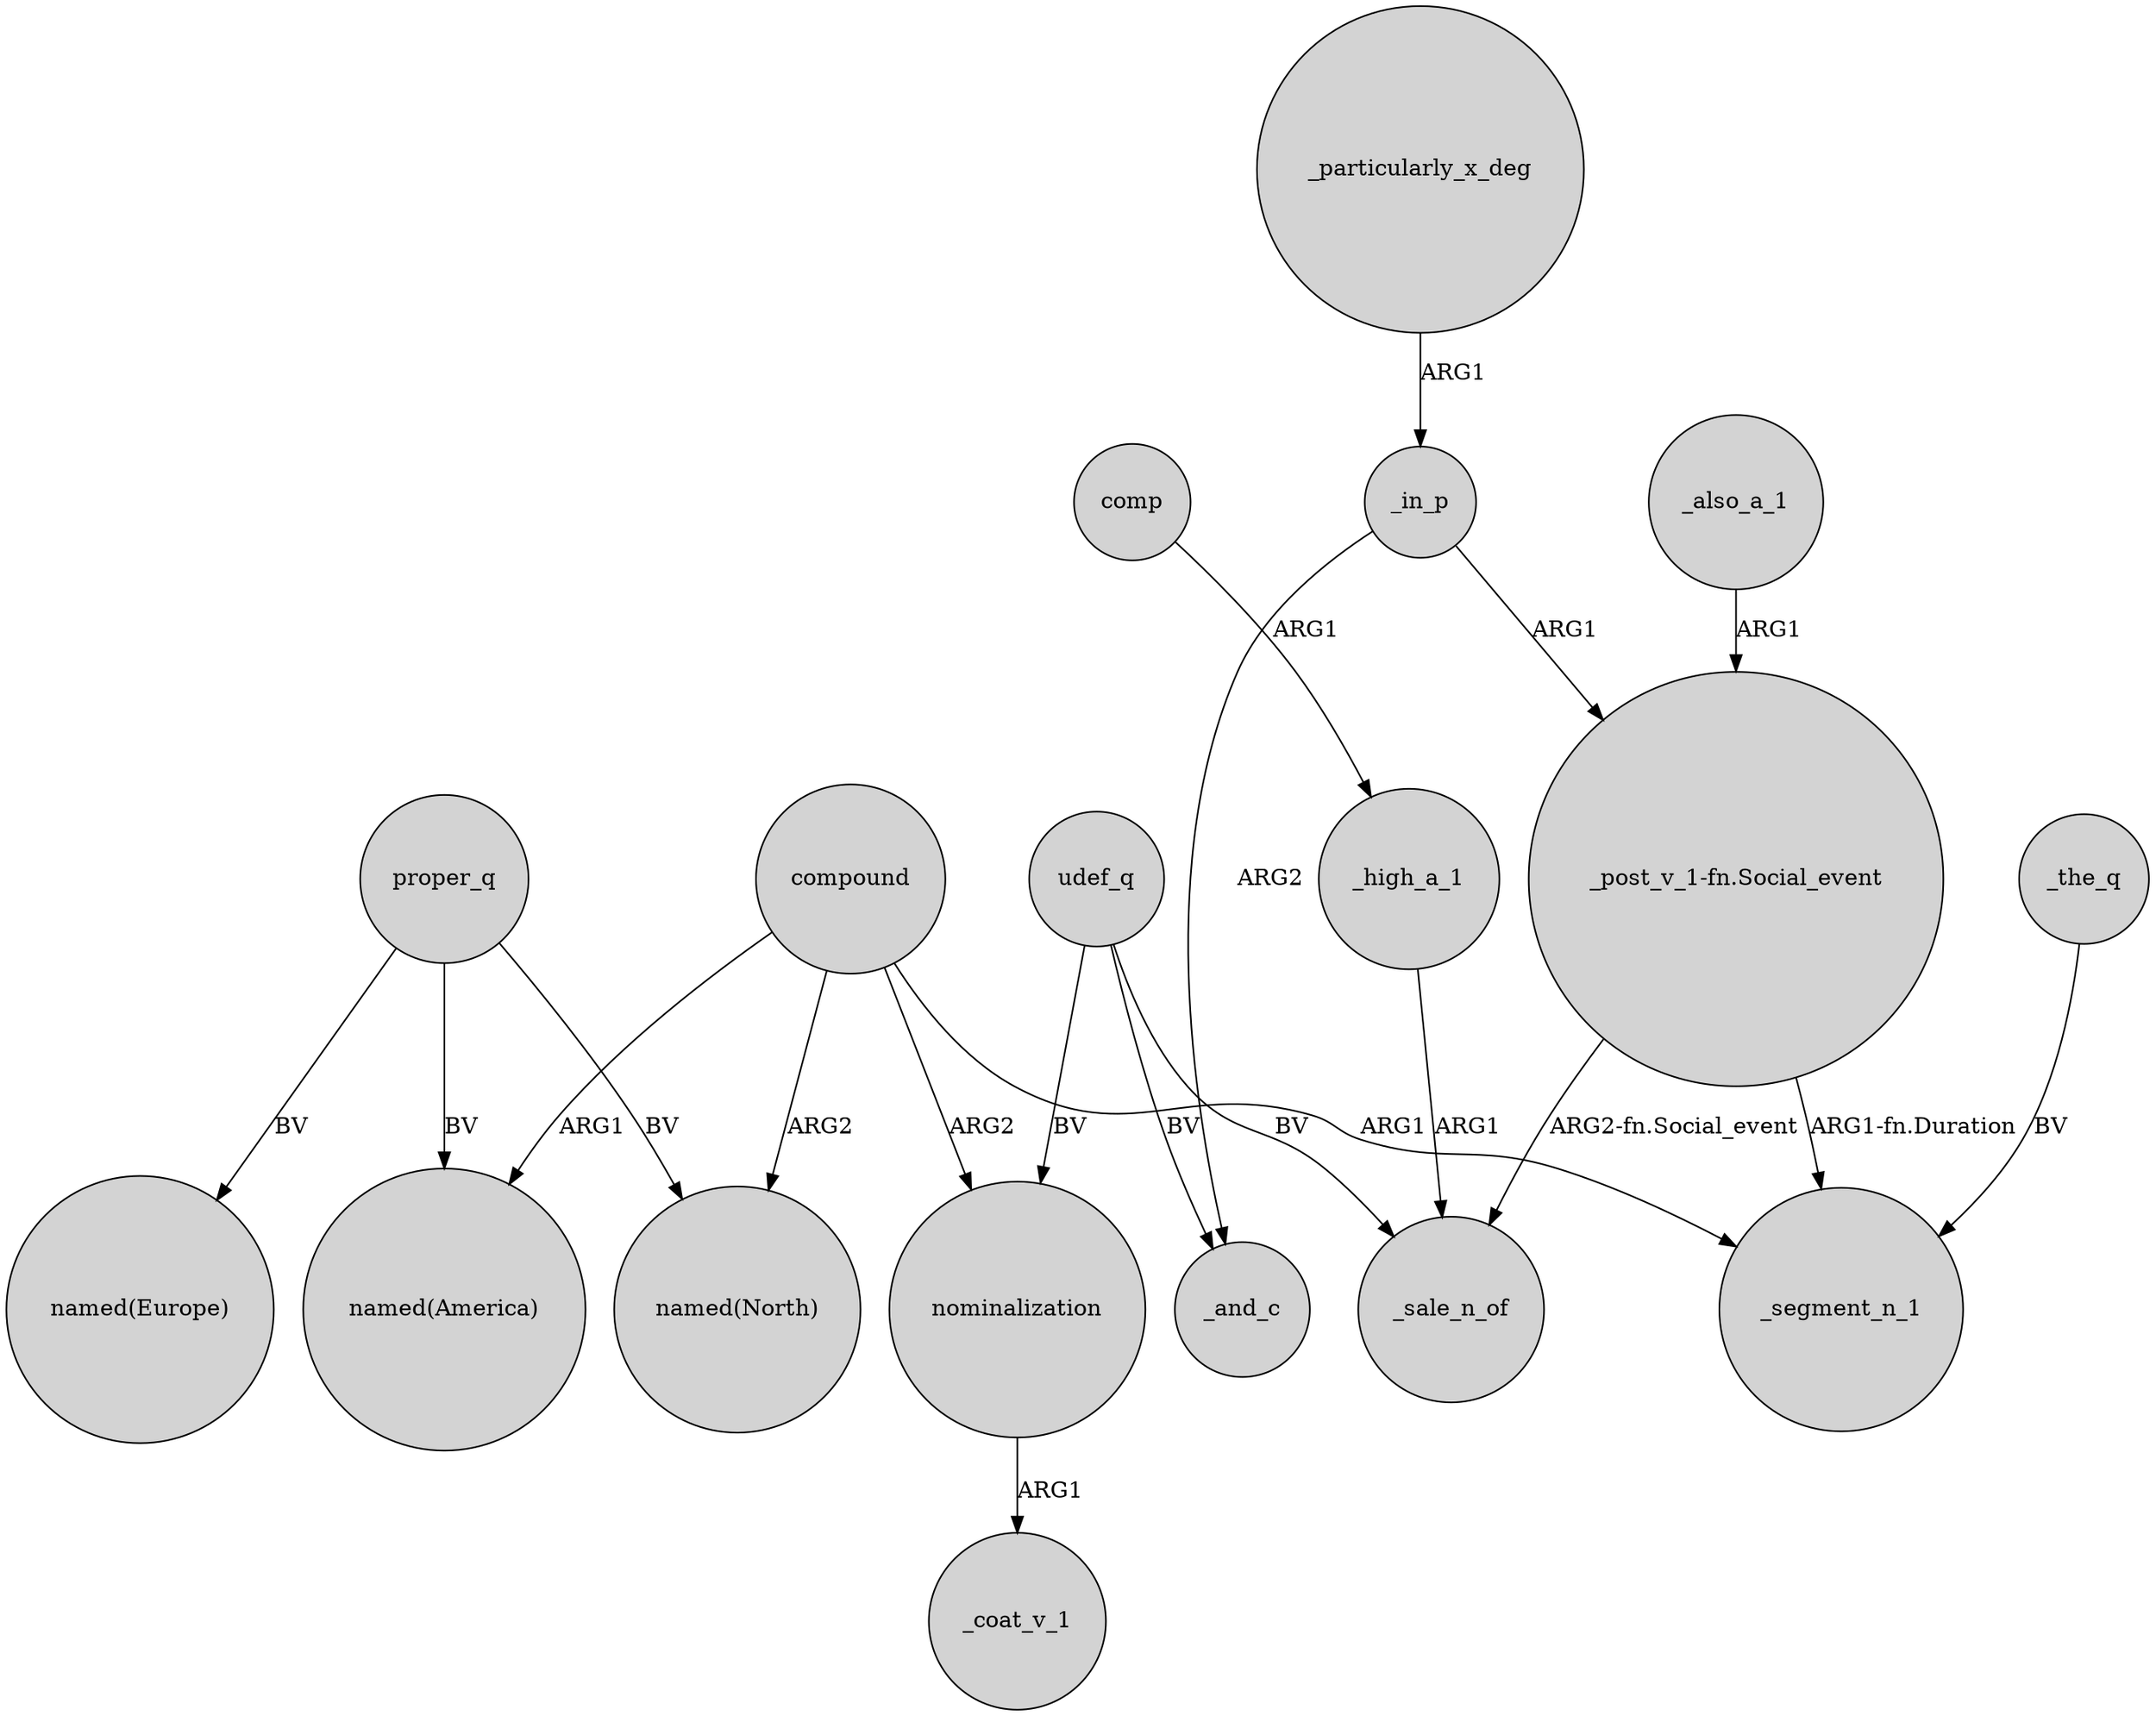 digraph {
	node [shape=circle style=filled]
	_in_p -> _and_c [label=ARG2]
	nominalization -> _coat_v_1 [label=ARG1]
	proper_q -> "named(North)" [label=BV]
	_also_a_1 -> "_post_v_1-fn.Social_event" [label=ARG1]
	compound -> "named(America)" [label=ARG1]
	_high_a_1 -> _sale_n_of [label=ARG1]
	compound -> _segment_n_1 [label=ARG1]
	proper_q -> "named(Europe)" [label=BV]
	udef_q -> nominalization [label=BV]
	proper_q -> "named(America)" [label=BV]
	udef_q -> _sale_n_of [label=BV]
	udef_q -> _and_c [label=BV]
	_in_p -> "_post_v_1-fn.Social_event" [label=ARG1]
	compound -> nominalization [label=ARG2]
	comp -> _high_a_1 [label=ARG1]
	_the_q -> _segment_n_1 [label=BV]
	compound -> "named(North)" [label=ARG2]
	"_post_v_1-fn.Social_event" -> _sale_n_of [label="ARG2-fn.Social_event"]
	_particularly_x_deg -> _in_p [label=ARG1]
	"_post_v_1-fn.Social_event" -> _segment_n_1 [label="ARG1-fn.Duration"]
}
